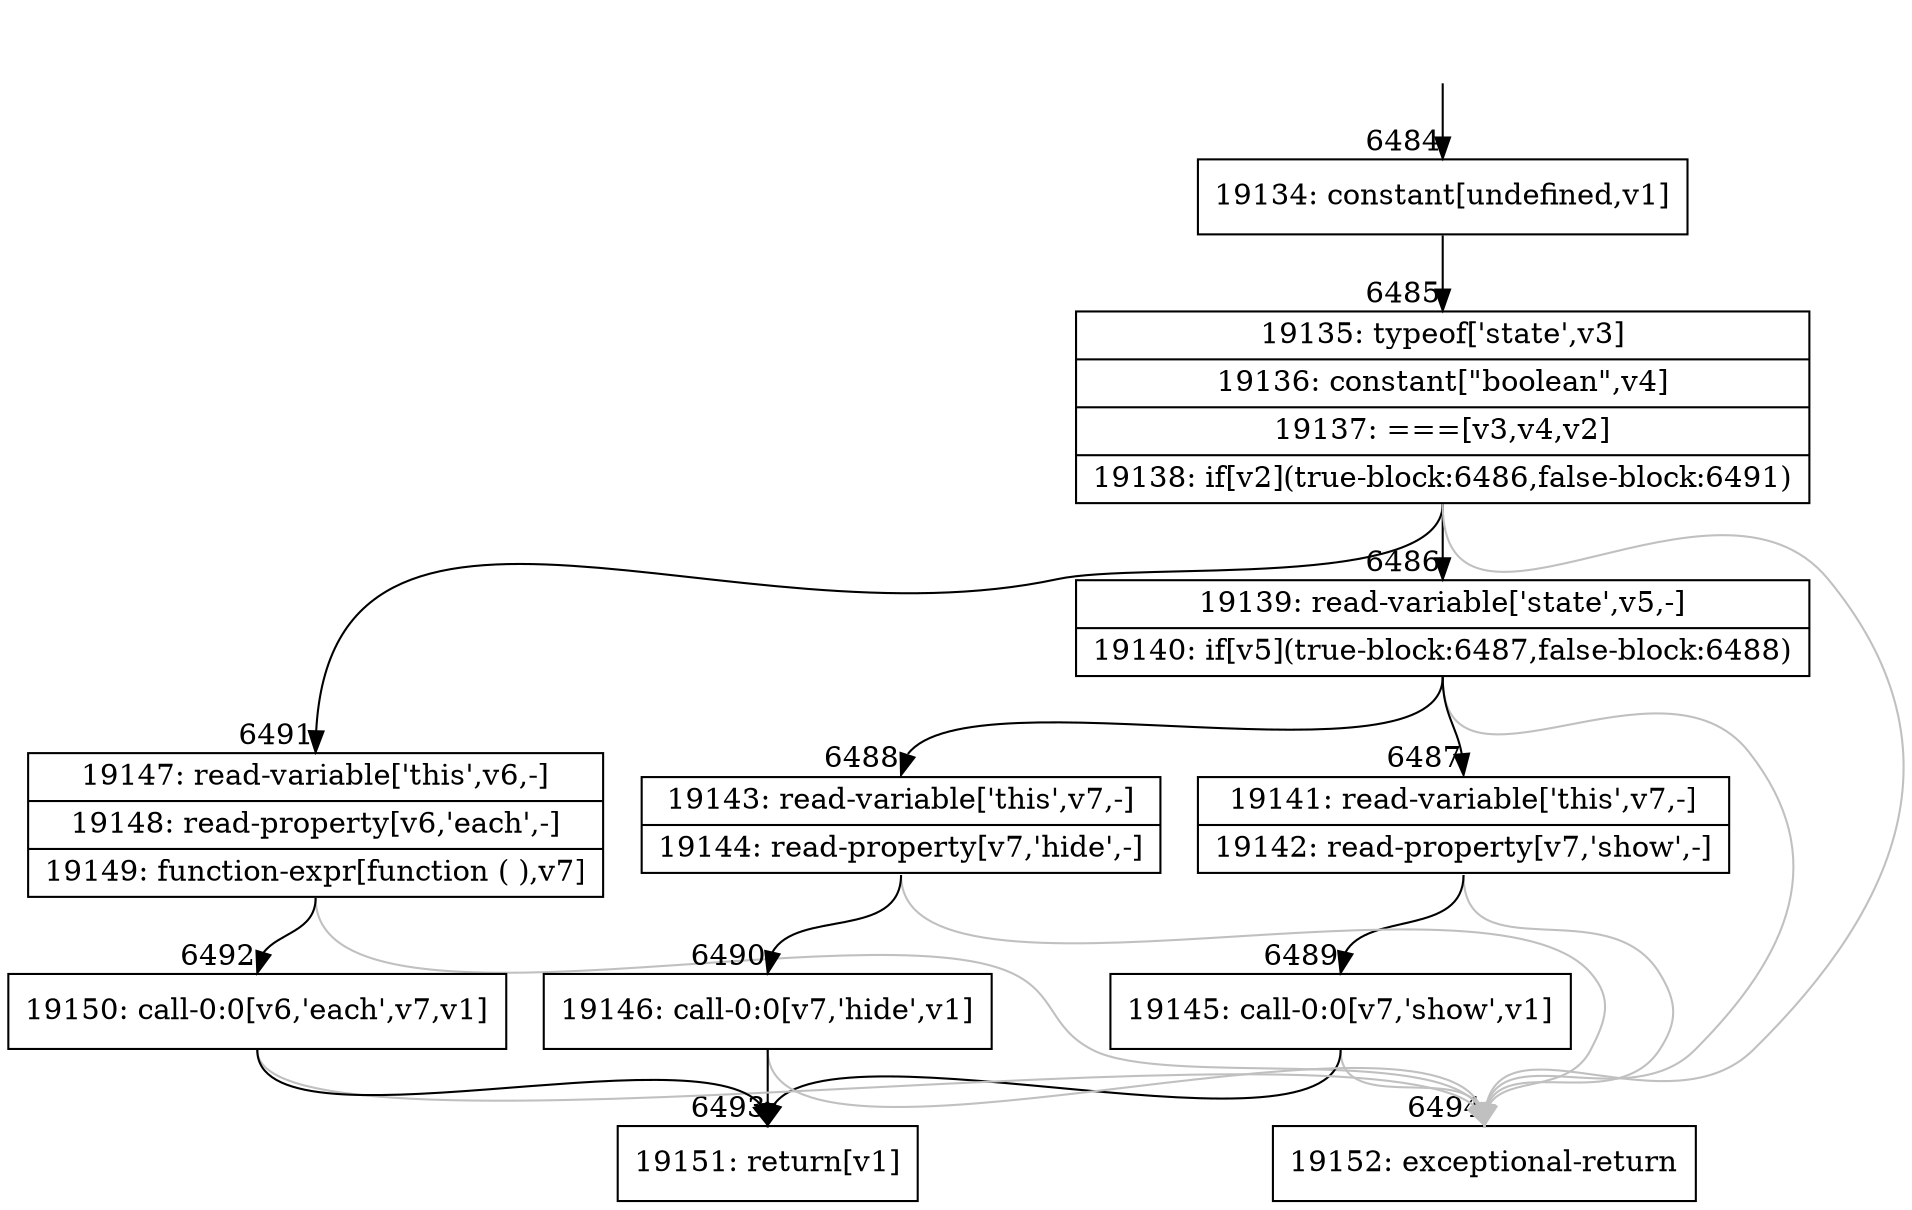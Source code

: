 digraph {
rankdir="TD"
BB_entry397[shape=none,label=""];
BB_entry397 -> BB6484 [tailport=s, headport=n, headlabel="    6484"]
BB6484 [shape=record label="{19134: constant[undefined,v1]}" ] 
BB6484 -> BB6485 [tailport=s, headport=n, headlabel="      6485"]
BB6485 [shape=record label="{19135: typeof['state',v3]|19136: constant[\"boolean\",v4]|19137: ===[v3,v4,v2]|19138: if[v2](true-block:6486,false-block:6491)}" ] 
BB6485 -> BB6486 [tailport=s, headport=n, headlabel="      6486"]
BB6485 -> BB6491 [tailport=s, headport=n, headlabel="      6491"]
BB6485 -> BB6494 [tailport=s, headport=n, color=gray, headlabel="      6494"]
BB6486 [shape=record label="{19139: read-variable['state',v5,-]|19140: if[v5](true-block:6487,false-block:6488)}" ] 
BB6486 -> BB6487 [tailport=s, headport=n, headlabel="      6487"]
BB6486 -> BB6488 [tailport=s, headport=n, headlabel="      6488"]
BB6486 -> BB6494 [tailport=s, headport=n, color=gray]
BB6487 [shape=record label="{19141: read-variable['this',v7,-]|19142: read-property[v7,'show',-]}" ] 
BB6487 -> BB6489 [tailport=s, headport=n, headlabel="      6489"]
BB6487 -> BB6494 [tailport=s, headport=n, color=gray]
BB6488 [shape=record label="{19143: read-variable['this',v7,-]|19144: read-property[v7,'hide',-]}" ] 
BB6488 -> BB6490 [tailport=s, headport=n, headlabel="      6490"]
BB6488 -> BB6494 [tailport=s, headport=n, color=gray]
BB6489 [shape=record label="{19145: call-0:0[v7,'show',v1]}" ] 
BB6489 -> BB6493 [tailport=s, headport=n, headlabel="      6493"]
BB6489 -> BB6494 [tailport=s, headport=n, color=gray]
BB6490 [shape=record label="{19146: call-0:0[v7,'hide',v1]}" ] 
BB6490 -> BB6493 [tailport=s, headport=n]
BB6490 -> BB6494 [tailport=s, headport=n, color=gray]
BB6491 [shape=record label="{19147: read-variable['this',v6,-]|19148: read-property[v6,'each',-]|19149: function-expr[function ( ),v7]}" ] 
BB6491 -> BB6492 [tailport=s, headport=n, headlabel="      6492"]
BB6491 -> BB6494 [tailport=s, headport=n, color=gray]
BB6492 [shape=record label="{19150: call-0:0[v6,'each',v7,v1]}" ] 
BB6492 -> BB6493 [tailport=s, headport=n]
BB6492 -> BB6494 [tailport=s, headport=n, color=gray]
BB6493 [shape=record label="{19151: return[v1]}" ] 
BB6494 [shape=record label="{19152: exceptional-return}" ] 
}

